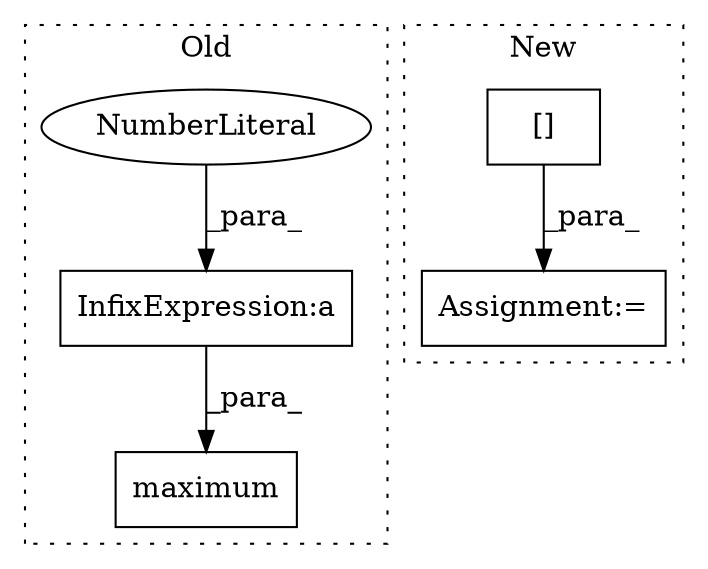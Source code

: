 digraph G {
subgraph cluster0 {
1 [label="maximum" a="32" s="6708,6731" l="8,1" shape="box"];
3 [label="InfixExpression:a" a="27" s="6725" l="3" shape="box"];
4 [label="NumberLiteral" a="34" s="6728" l="1" shape="ellipse"];
label = "Old";
style="dotted";
}
subgraph cluster1 {
2 [label="[]" a="2" s="6547,6617" l="40,2" shape="box"];
5 [label="Assignment:=" a="7" s="6546" l="1" shape="box"];
label = "New";
style="dotted";
}
2 -> 5 [label="_para_"];
3 -> 1 [label="_para_"];
4 -> 3 [label="_para_"];
}